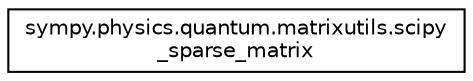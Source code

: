digraph "Graphical Class Hierarchy"
{
 // LATEX_PDF_SIZE
  edge [fontname="Helvetica",fontsize="10",labelfontname="Helvetica",labelfontsize="10"];
  node [fontname="Helvetica",fontsize="10",shape=record];
  rankdir="LR";
  Node0 [label="sympy.physics.quantum.matrixutils.scipy\l_sparse_matrix",height=0.2,width=0.4,color="black", fillcolor="white", style="filled",URL="$classsympy_1_1physics_1_1quantum_1_1matrixutils_1_1scipy__sparse__matrix.html",tooltip=" "];
}
